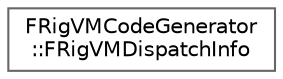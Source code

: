 digraph "Graphical Class Hierarchy"
{
 // INTERACTIVE_SVG=YES
 // LATEX_PDF_SIZE
  bgcolor="transparent";
  edge [fontname=Helvetica,fontsize=10,labelfontname=Helvetica,labelfontsize=10];
  node [fontname=Helvetica,fontsize=10,shape=box,height=0.2,width=0.4];
  rankdir="LR";
  Node0 [id="Node000000",label="FRigVMCodeGenerator\l::FRigVMDispatchInfo",height=0.2,width=0.4,color="grey40", fillcolor="white", style="filled",URL="$db/d20/structFRigVMCodeGenerator_1_1FRigVMDispatchInfo.html",tooltip=" "];
}
